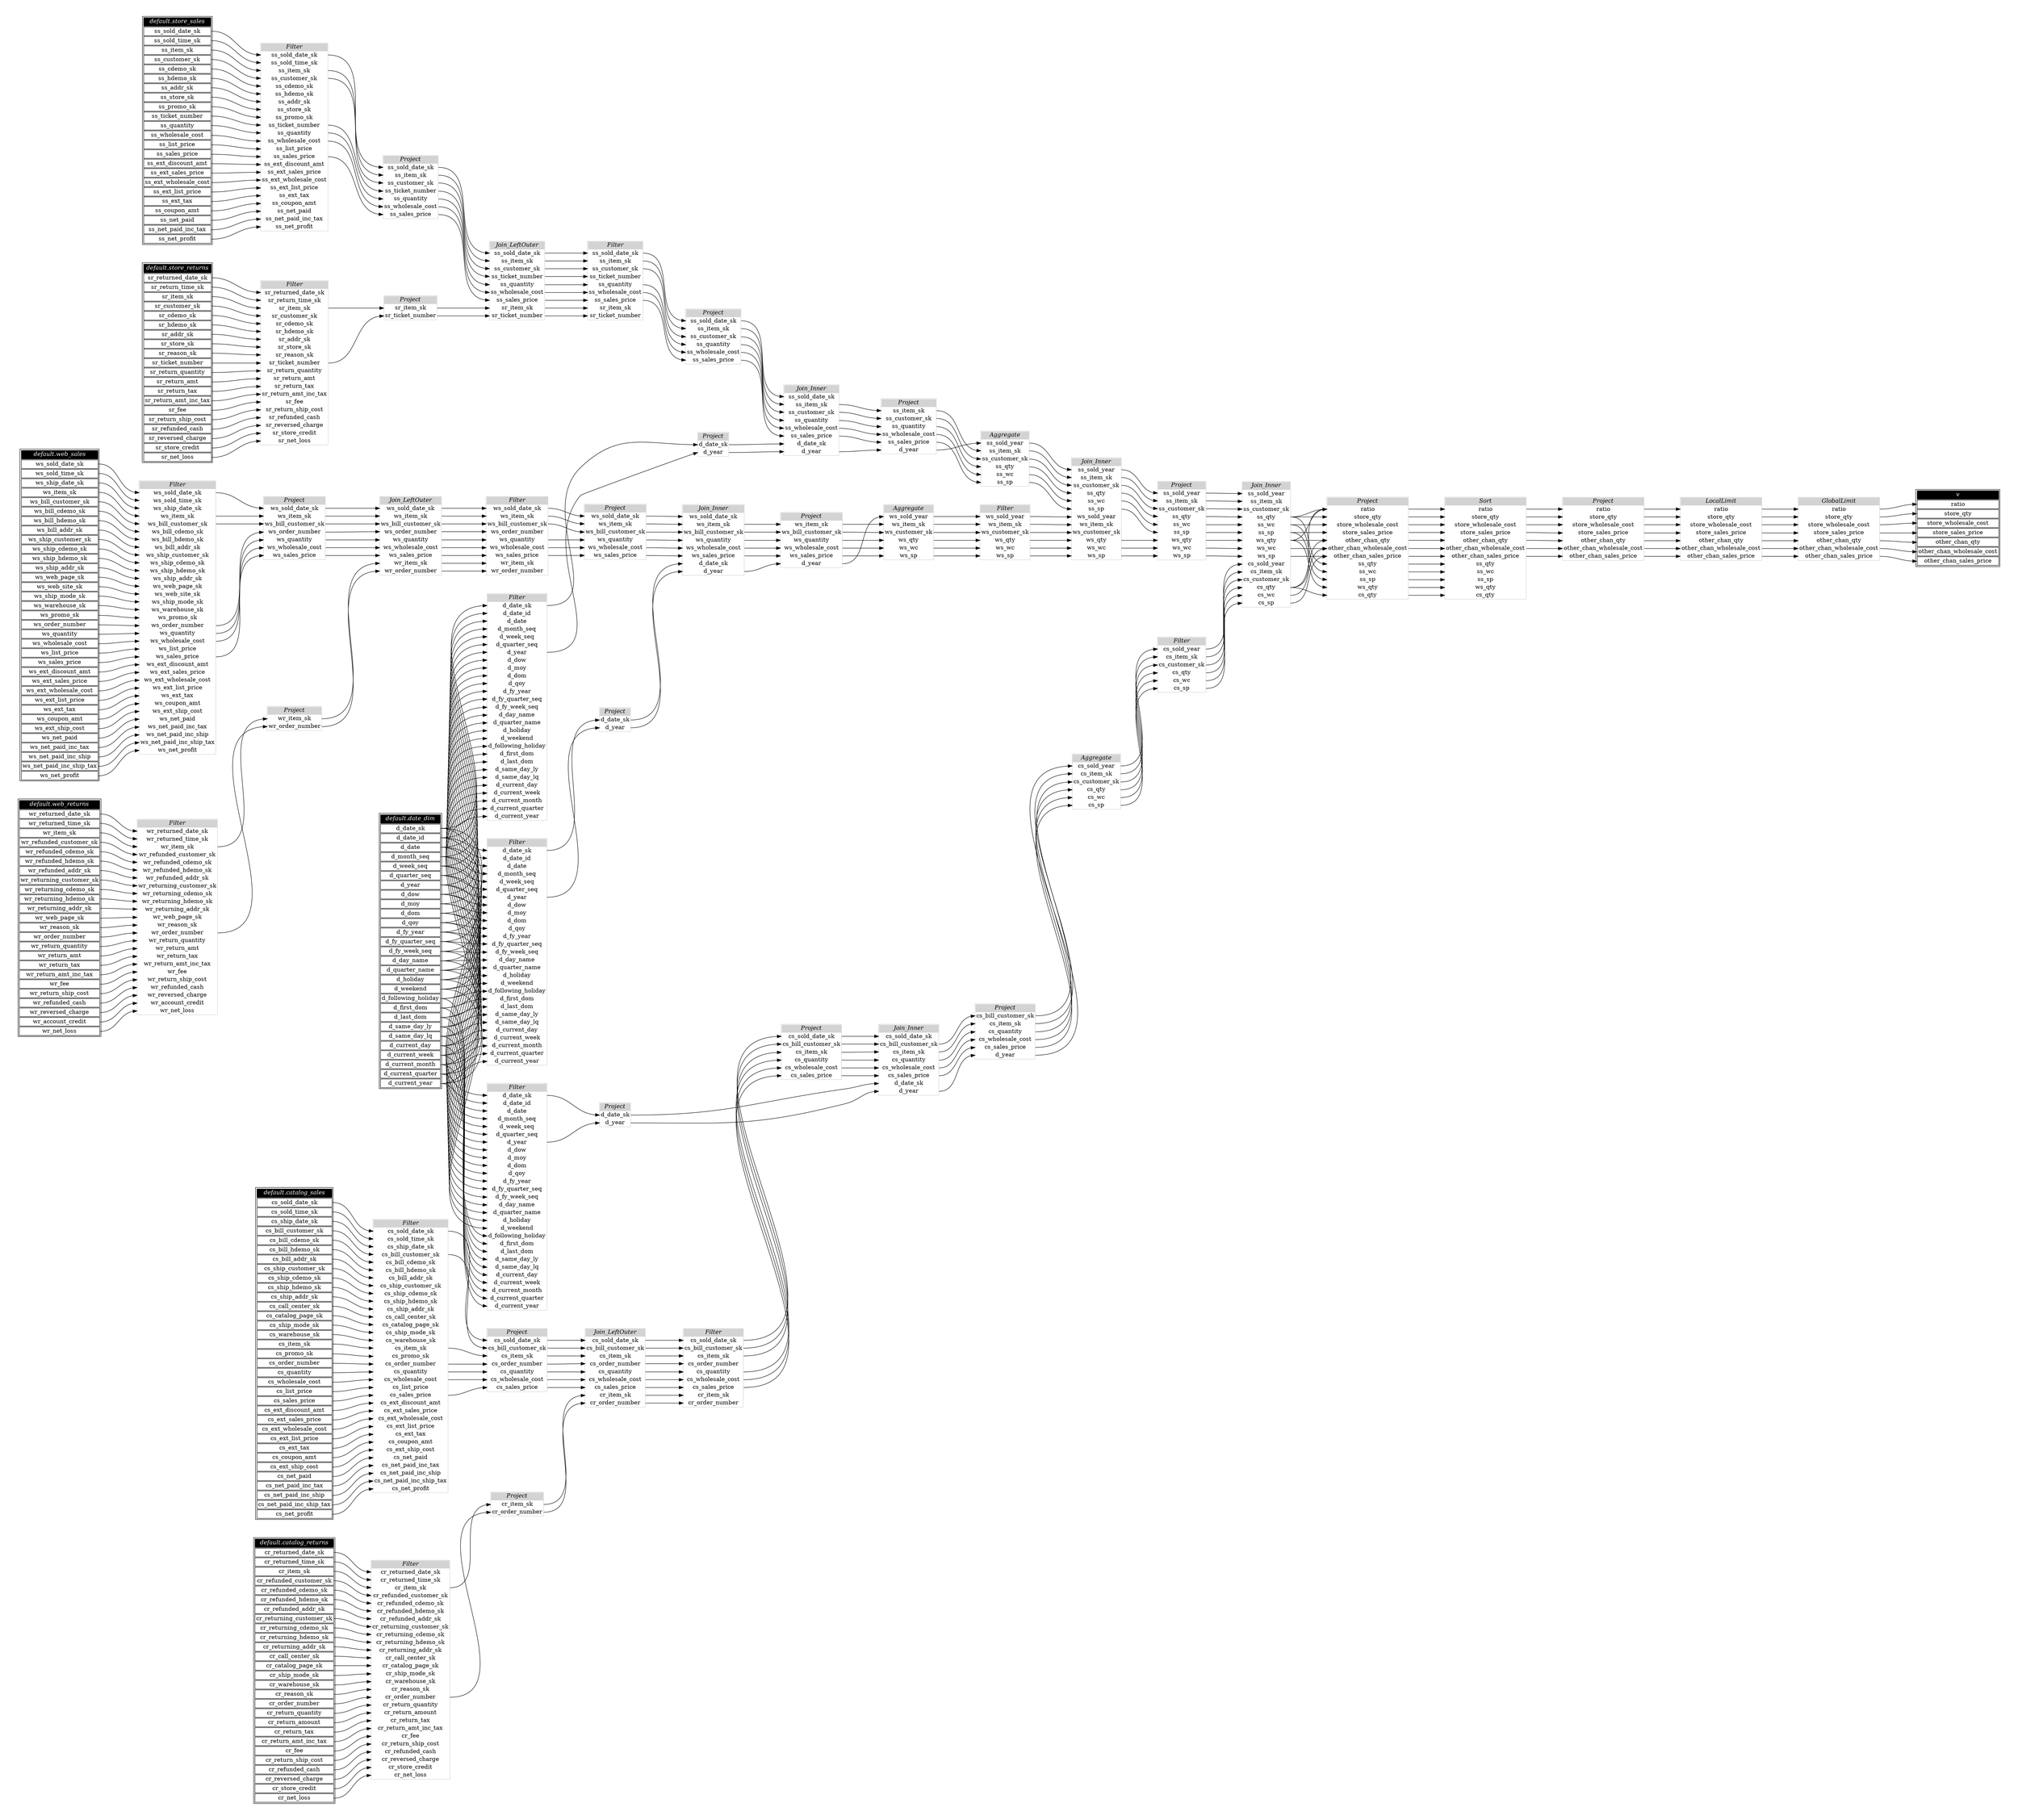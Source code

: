 // Automatically generated by TPCDSFlowTestSuite


digraph {
  graph [pad="0.5" nodesep="0.5" ranksep="1" fontname="Helvetica" rankdir=LR];
  node [shape=plaintext]

  
"Aggregate_5eb1508" [label=<
<table color="lightgray" border="1" cellborder="0" cellspacing="0">
  <tr><td bgcolor="lightgray" port="nodeName"><i>Aggregate</i></td></tr>
  <tr><td port="0">cs_sold_year</td></tr>
<tr><td port="1">cs_item_sk</td></tr>
<tr><td port="2">cs_customer_sk</td></tr>
<tr><td port="3">cs_qty</td></tr>
<tr><td port="4">cs_wc</td></tr>
<tr><td port="5">cs_sp</td></tr>
</table>>];
     

"Aggregate_89238e1" [label=<
<table color="lightgray" border="1" cellborder="0" cellspacing="0">
  <tr><td bgcolor="lightgray" port="nodeName"><i>Aggregate</i></td></tr>
  <tr><td port="0">ws_sold_year</td></tr>
<tr><td port="1">ws_item_sk</td></tr>
<tr><td port="2">ws_customer_sk</td></tr>
<tr><td port="3">ws_qty</td></tr>
<tr><td port="4">ws_wc</td></tr>
<tr><td port="5">ws_sp</td></tr>
</table>>];
     

"Aggregate_bdfe209" [label=<
<table color="lightgray" border="1" cellborder="0" cellspacing="0">
  <tr><td bgcolor="lightgray" port="nodeName"><i>Aggregate</i></td></tr>
  <tr><td port="0">ss_sold_year</td></tr>
<tr><td port="1">ss_item_sk</td></tr>
<tr><td port="2">ss_customer_sk</td></tr>
<tr><td port="3">ss_qty</td></tr>
<tr><td port="4">ss_wc</td></tr>
<tr><td port="5">ss_sp</td></tr>
</table>>];
     

"Filter_0970020" [label=<
<table color="lightgray" border="1" cellborder="0" cellspacing="0">
  <tr><td bgcolor="lightgray" port="nodeName"><i>Filter</i></td></tr>
  <tr><td port="0">cs_sold_year</td></tr>
<tr><td port="1">cs_item_sk</td></tr>
<tr><td port="2">cs_customer_sk</td></tr>
<tr><td port="3">cs_qty</td></tr>
<tr><td port="4">cs_wc</td></tr>
<tr><td port="5">cs_sp</td></tr>
</table>>];
     

"Filter_099ffd7" [label=<
<table color="lightgray" border="1" cellborder="0" cellspacing="0">
  <tr><td bgcolor="lightgray" port="nodeName"><i>Filter</i></td></tr>
  <tr><td port="0">ws_sold_year</td></tr>
<tr><td port="1">ws_item_sk</td></tr>
<tr><td port="2">ws_customer_sk</td></tr>
<tr><td port="3">ws_qty</td></tr>
<tr><td port="4">ws_wc</td></tr>
<tr><td port="5">ws_sp</td></tr>
</table>>];
     

"Filter_17306c8" [label=<
<table color="lightgray" border="1" cellborder="0" cellspacing="0">
  <tr><td bgcolor="lightgray" port="nodeName"><i>Filter</i></td></tr>
  <tr><td port="0">wr_returned_date_sk</td></tr>
<tr><td port="1">wr_returned_time_sk</td></tr>
<tr><td port="2">wr_item_sk</td></tr>
<tr><td port="3">wr_refunded_customer_sk</td></tr>
<tr><td port="4">wr_refunded_cdemo_sk</td></tr>
<tr><td port="5">wr_refunded_hdemo_sk</td></tr>
<tr><td port="6">wr_refunded_addr_sk</td></tr>
<tr><td port="7">wr_returning_customer_sk</td></tr>
<tr><td port="8">wr_returning_cdemo_sk</td></tr>
<tr><td port="9">wr_returning_hdemo_sk</td></tr>
<tr><td port="10">wr_returning_addr_sk</td></tr>
<tr><td port="11">wr_web_page_sk</td></tr>
<tr><td port="12">wr_reason_sk</td></tr>
<tr><td port="13">wr_order_number</td></tr>
<tr><td port="14">wr_return_quantity</td></tr>
<tr><td port="15">wr_return_amt</td></tr>
<tr><td port="16">wr_return_tax</td></tr>
<tr><td port="17">wr_return_amt_inc_tax</td></tr>
<tr><td port="18">wr_fee</td></tr>
<tr><td port="19">wr_return_ship_cost</td></tr>
<tr><td port="20">wr_refunded_cash</td></tr>
<tr><td port="21">wr_reversed_charge</td></tr>
<tr><td port="22">wr_account_credit</td></tr>
<tr><td port="23">wr_net_loss</td></tr>
</table>>];
     

"Filter_1aa99af" [label=<
<table color="lightgray" border="1" cellborder="0" cellspacing="0">
  <tr><td bgcolor="lightgray" port="nodeName"><i>Filter</i></td></tr>
  <tr><td port="0">ws_sold_date_sk</td></tr>
<tr><td port="1">ws_sold_time_sk</td></tr>
<tr><td port="2">ws_ship_date_sk</td></tr>
<tr><td port="3">ws_item_sk</td></tr>
<tr><td port="4">ws_bill_customer_sk</td></tr>
<tr><td port="5">ws_bill_cdemo_sk</td></tr>
<tr><td port="6">ws_bill_hdemo_sk</td></tr>
<tr><td port="7">ws_bill_addr_sk</td></tr>
<tr><td port="8">ws_ship_customer_sk</td></tr>
<tr><td port="9">ws_ship_cdemo_sk</td></tr>
<tr><td port="10">ws_ship_hdemo_sk</td></tr>
<tr><td port="11">ws_ship_addr_sk</td></tr>
<tr><td port="12">ws_web_page_sk</td></tr>
<tr><td port="13">ws_web_site_sk</td></tr>
<tr><td port="14">ws_ship_mode_sk</td></tr>
<tr><td port="15">ws_warehouse_sk</td></tr>
<tr><td port="16">ws_promo_sk</td></tr>
<tr><td port="17">ws_order_number</td></tr>
<tr><td port="18">ws_quantity</td></tr>
<tr><td port="19">ws_wholesale_cost</td></tr>
<tr><td port="20">ws_list_price</td></tr>
<tr><td port="21">ws_sales_price</td></tr>
<tr><td port="22">ws_ext_discount_amt</td></tr>
<tr><td port="23">ws_ext_sales_price</td></tr>
<tr><td port="24">ws_ext_wholesale_cost</td></tr>
<tr><td port="25">ws_ext_list_price</td></tr>
<tr><td port="26">ws_ext_tax</td></tr>
<tr><td port="27">ws_coupon_amt</td></tr>
<tr><td port="28">ws_ext_ship_cost</td></tr>
<tr><td port="29">ws_net_paid</td></tr>
<tr><td port="30">ws_net_paid_inc_tax</td></tr>
<tr><td port="31">ws_net_paid_inc_ship</td></tr>
<tr><td port="32">ws_net_paid_inc_ship_tax</td></tr>
<tr><td port="33">ws_net_profit</td></tr>
</table>>];
     

"Filter_327a186" [label=<
<table color="lightgray" border="1" cellborder="0" cellspacing="0">
  <tr><td bgcolor="lightgray" port="nodeName"><i>Filter</i></td></tr>
  <tr><td port="0">cs_sold_date_sk</td></tr>
<tr><td port="1">cs_sold_time_sk</td></tr>
<tr><td port="2">cs_ship_date_sk</td></tr>
<tr><td port="3">cs_bill_customer_sk</td></tr>
<tr><td port="4">cs_bill_cdemo_sk</td></tr>
<tr><td port="5">cs_bill_hdemo_sk</td></tr>
<tr><td port="6">cs_bill_addr_sk</td></tr>
<tr><td port="7">cs_ship_customer_sk</td></tr>
<tr><td port="8">cs_ship_cdemo_sk</td></tr>
<tr><td port="9">cs_ship_hdemo_sk</td></tr>
<tr><td port="10">cs_ship_addr_sk</td></tr>
<tr><td port="11">cs_call_center_sk</td></tr>
<tr><td port="12">cs_catalog_page_sk</td></tr>
<tr><td port="13">cs_ship_mode_sk</td></tr>
<tr><td port="14">cs_warehouse_sk</td></tr>
<tr><td port="15">cs_item_sk</td></tr>
<tr><td port="16">cs_promo_sk</td></tr>
<tr><td port="17">cs_order_number</td></tr>
<tr><td port="18">cs_quantity</td></tr>
<tr><td port="19">cs_wholesale_cost</td></tr>
<tr><td port="20">cs_list_price</td></tr>
<tr><td port="21">cs_sales_price</td></tr>
<tr><td port="22">cs_ext_discount_amt</td></tr>
<tr><td port="23">cs_ext_sales_price</td></tr>
<tr><td port="24">cs_ext_wholesale_cost</td></tr>
<tr><td port="25">cs_ext_list_price</td></tr>
<tr><td port="26">cs_ext_tax</td></tr>
<tr><td port="27">cs_coupon_amt</td></tr>
<tr><td port="28">cs_ext_ship_cost</td></tr>
<tr><td port="29">cs_net_paid</td></tr>
<tr><td port="30">cs_net_paid_inc_tax</td></tr>
<tr><td port="31">cs_net_paid_inc_ship</td></tr>
<tr><td port="32">cs_net_paid_inc_ship_tax</td></tr>
<tr><td port="33">cs_net_profit</td></tr>
</table>>];
     

"Filter_36479bb" [label=<
<table color="lightgray" border="1" cellborder="0" cellspacing="0">
  <tr><td bgcolor="lightgray" port="nodeName"><i>Filter</i></td></tr>
  <tr><td port="0">cs_sold_date_sk</td></tr>
<tr><td port="1">cs_bill_customer_sk</td></tr>
<tr><td port="2">cs_item_sk</td></tr>
<tr><td port="3">cs_order_number</td></tr>
<tr><td port="4">cs_quantity</td></tr>
<tr><td port="5">cs_wholesale_cost</td></tr>
<tr><td port="6">cs_sales_price</td></tr>
<tr><td port="7">cr_item_sk</td></tr>
<tr><td port="8">cr_order_number</td></tr>
</table>>];
     

"Filter_419a5c9" [label=<
<table color="lightgray" border="1" cellborder="0" cellspacing="0">
  <tr><td bgcolor="lightgray" port="nodeName"><i>Filter</i></td></tr>
  <tr><td port="0">cr_returned_date_sk</td></tr>
<tr><td port="1">cr_returned_time_sk</td></tr>
<tr><td port="2">cr_item_sk</td></tr>
<tr><td port="3">cr_refunded_customer_sk</td></tr>
<tr><td port="4">cr_refunded_cdemo_sk</td></tr>
<tr><td port="5">cr_refunded_hdemo_sk</td></tr>
<tr><td port="6">cr_refunded_addr_sk</td></tr>
<tr><td port="7">cr_returning_customer_sk</td></tr>
<tr><td port="8">cr_returning_cdemo_sk</td></tr>
<tr><td port="9">cr_returning_hdemo_sk</td></tr>
<tr><td port="10">cr_returning_addr_sk</td></tr>
<tr><td port="11">cr_call_center_sk</td></tr>
<tr><td port="12">cr_catalog_page_sk</td></tr>
<tr><td port="13">cr_ship_mode_sk</td></tr>
<tr><td port="14">cr_warehouse_sk</td></tr>
<tr><td port="15">cr_reason_sk</td></tr>
<tr><td port="16">cr_order_number</td></tr>
<tr><td port="17">cr_return_quantity</td></tr>
<tr><td port="18">cr_return_amount</td></tr>
<tr><td port="19">cr_return_tax</td></tr>
<tr><td port="20">cr_return_amt_inc_tax</td></tr>
<tr><td port="21">cr_fee</td></tr>
<tr><td port="22">cr_return_ship_cost</td></tr>
<tr><td port="23">cr_refunded_cash</td></tr>
<tr><td port="24">cr_reversed_charge</td></tr>
<tr><td port="25">cr_store_credit</td></tr>
<tr><td port="26">cr_net_loss</td></tr>
</table>>];
     

"Filter_64b7b75" [label=<
<table color="lightgray" border="1" cellborder="0" cellspacing="0">
  <tr><td bgcolor="lightgray" port="nodeName"><i>Filter</i></td></tr>
  <tr><td port="0">ws_sold_date_sk</td></tr>
<tr><td port="1">ws_item_sk</td></tr>
<tr><td port="2">ws_bill_customer_sk</td></tr>
<tr><td port="3">ws_order_number</td></tr>
<tr><td port="4">ws_quantity</td></tr>
<tr><td port="5">ws_wholesale_cost</td></tr>
<tr><td port="6">ws_sales_price</td></tr>
<tr><td port="7">wr_item_sk</td></tr>
<tr><td port="8">wr_order_number</td></tr>
</table>>];
     

"Filter_69c2b38" [label=<
<table color="lightgray" border="1" cellborder="0" cellspacing="0">
  <tr><td bgcolor="lightgray" port="nodeName"><i>Filter</i></td></tr>
  <tr><td port="0">sr_returned_date_sk</td></tr>
<tr><td port="1">sr_return_time_sk</td></tr>
<tr><td port="2">sr_item_sk</td></tr>
<tr><td port="3">sr_customer_sk</td></tr>
<tr><td port="4">sr_cdemo_sk</td></tr>
<tr><td port="5">sr_hdemo_sk</td></tr>
<tr><td port="6">sr_addr_sk</td></tr>
<tr><td port="7">sr_store_sk</td></tr>
<tr><td port="8">sr_reason_sk</td></tr>
<tr><td port="9">sr_ticket_number</td></tr>
<tr><td port="10">sr_return_quantity</td></tr>
<tr><td port="11">sr_return_amt</td></tr>
<tr><td port="12">sr_return_tax</td></tr>
<tr><td port="13">sr_return_amt_inc_tax</td></tr>
<tr><td port="14">sr_fee</td></tr>
<tr><td port="15">sr_return_ship_cost</td></tr>
<tr><td port="16">sr_refunded_cash</td></tr>
<tr><td port="17">sr_reversed_charge</td></tr>
<tr><td port="18">sr_store_credit</td></tr>
<tr><td port="19">sr_net_loss</td></tr>
</table>>];
     

"Filter_74af0dc" [label=<
<table color="lightgray" border="1" cellborder="0" cellspacing="0">
  <tr><td bgcolor="lightgray" port="nodeName"><i>Filter</i></td></tr>
  <tr><td port="0">d_date_sk</td></tr>
<tr><td port="1">d_date_id</td></tr>
<tr><td port="2">d_date</td></tr>
<tr><td port="3">d_month_seq</td></tr>
<tr><td port="4">d_week_seq</td></tr>
<tr><td port="5">d_quarter_seq</td></tr>
<tr><td port="6">d_year</td></tr>
<tr><td port="7">d_dow</td></tr>
<tr><td port="8">d_moy</td></tr>
<tr><td port="9">d_dom</td></tr>
<tr><td port="10">d_qoy</td></tr>
<tr><td port="11">d_fy_year</td></tr>
<tr><td port="12">d_fy_quarter_seq</td></tr>
<tr><td port="13">d_fy_week_seq</td></tr>
<tr><td port="14">d_day_name</td></tr>
<tr><td port="15">d_quarter_name</td></tr>
<tr><td port="16">d_holiday</td></tr>
<tr><td port="17">d_weekend</td></tr>
<tr><td port="18">d_following_holiday</td></tr>
<tr><td port="19">d_first_dom</td></tr>
<tr><td port="20">d_last_dom</td></tr>
<tr><td port="21">d_same_day_ly</td></tr>
<tr><td port="22">d_same_day_lq</td></tr>
<tr><td port="23">d_current_day</td></tr>
<tr><td port="24">d_current_week</td></tr>
<tr><td port="25">d_current_month</td></tr>
<tr><td port="26">d_current_quarter</td></tr>
<tr><td port="27">d_current_year</td></tr>
</table>>];
     

"Filter_8e5a413" [label=<
<table color="lightgray" border="1" cellborder="0" cellspacing="0">
  <tr><td bgcolor="lightgray" port="nodeName"><i>Filter</i></td></tr>
  <tr><td port="0">ss_sold_date_sk</td></tr>
<tr><td port="1">ss_sold_time_sk</td></tr>
<tr><td port="2">ss_item_sk</td></tr>
<tr><td port="3">ss_customer_sk</td></tr>
<tr><td port="4">ss_cdemo_sk</td></tr>
<tr><td port="5">ss_hdemo_sk</td></tr>
<tr><td port="6">ss_addr_sk</td></tr>
<tr><td port="7">ss_store_sk</td></tr>
<tr><td port="8">ss_promo_sk</td></tr>
<tr><td port="9">ss_ticket_number</td></tr>
<tr><td port="10">ss_quantity</td></tr>
<tr><td port="11">ss_wholesale_cost</td></tr>
<tr><td port="12">ss_list_price</td></tr>
<tr><td port="13">ss_sales_price</td></tr>
<tr><td port="14">ss_ext_discount_amt</td></tr>
<tr><td port="15">ss_ext_sales_price</td></tr>
<tr><td port="16">ss_ext_wholesale_cost</td></tr>
<tr><td port="17">ss_ext_list_price</td></tr>
<tr><td port="18">ss_ext_tax</td></tr>
<tr><td port="19">ss_coupon_amt</td></tr>
<tr><td port="20">ss_net_paid</td></tr>
<tr><td port="21">ss_net_paid_inc_tax</td></tr>
<tr><td port="22">ss_net_profit</td></tr>
</table>>];
     

"Filter_9fbf31d" [label=<
<table color="lightgray" border="1" cellborder="0" cellspacing="0">
  <tr><td bgcolor="lightgray" port="nodeName"><i>Filter</i></td></tr>
  <tr><td port="0">ss_sold_date_sk</td></tr>
<tr><td port="1">ss_item_sk</td></tr>
<tr><td port="2">ss_customer_sk</td></tr>
<tr><td port="3">ss_ticket_number</td></tr>
<tr><td port="4">ss_quantity</td></tr>
<tr><td port="5">ss_wholesale_cost</td></tr>
<tr><td port="6">ss_sales_price</td></tr>
<tr><td port="7">sr_item_sk</td></tr>
<tr><td port="8">sr_ticket_number</td></tr>
</table>>];
     

"Filter_c018a43" [label=<
<table color="lightgray" border="1" cellborder="0" cellspacing="0">
  <tr><td bgcolor="lightgray" port="nodeName"><i>Filter</i></td></tr>
  <tr><td port="0">d_date_sk</td></tr>
<tr><td port="1">d_date_id</td></tr>
<tr><td port="2">d_date</td></tr>
<tr><td port="3">d_month_seq</td></tr>
<tr><td port="4">d_week_seq</td></tr>
<tr><td port="5">d_quarter_seq</td></tr>
<tr><td port="6">d_year</td></tr>
<tr><td port="7">d_dow</td></tr>
<tr><td port="8">d_moy</td></tr>
<tr><td port="9">d_dom</td></tr>
<tr><td port="10">d_qoy</td></tr>
<tr><td port="11">d_fy_year</td></tr>
<tr><td port="12">d_fy_quarter_seq</td></tr>
<tr><td port="13">d_fy_week_seq</td></tr>
<tr><td port="14">d_day_name</td></tr>
<tr><td port="15">d_quarter_name</td></tr>
<tr><td port="16">d_holiday</td></tr>
<tr><td port="17">d_weekend</td></tr>
<tr><td port="18">d_following_holiday</td></tr>
<tr><td port="19">d_first_dom</td></tr>
<tr><td port="20">d_last_dom</td></tr>
<tr><td port="21">d_same_day_ly</td></tr>
<tr><td port="22">d_same_day_lq</td></tr>
<tr><td port="23">d_current_day</td></tr>
<tr><td port="24">d_current_week</td></tr>
<tr><td port="25">d_current_month</td></tr>
<tr><td port="26">d_current_quarter</td></tr>
<tr><td port="27">d_current_year</td></tr>
</table>>];
     

"Filter_f2156f4" [label=<
<table color="lightgray" border="1" cellborder="0" cellspacing="0">
  <tr><td bgcolor="lightgray" port="nodeName"><i>Filter</i></td></tr>
  <tr><td port="0">d_date_sk</td></tr>
<tr><td port="1">d_date_id</td></tr>
<tr><td port="2">d_date</td></tr>
<tr><td port="3">d_month_seq</td></tr>
<tr><td port="4">d_week_seq</td></tr>
<tr><td port="5">d_quarter_seq</td></tr>
<tr><td port="6">d_year</td></tr>
<tr><td port="7">d_dow</td></tr>
<tr><td port="8">d_moy</td></tr>
<tr><td port="9">d_dom</td></tr>
<tr><td port="10">d_qoy</td></tr>
<tr><td port="11">d_fy_year</td></tr>
<tr><td port="12">d_fy_quarter_seq</td></tr>
<tr><td port="13">d_fy_week_seq</td></tr>
<tr><td port="14">d_day_name</td></tr>
<tr><td port="15">d_quarter_name</td></tr>
<tr><td port="16">d_holiday</td></tr>
<tr><td port="17">d_weekend</td></tr>
<tr><td port="18">d_following_holiday</td></tr>
<tr><td port="19">d_first_dom</td></tr>
<tr><td port="20">d_last_dom</td></tr>
<tr><td port="21">d_same_day_ly</td></tr>
<tr><td port="22">d_same_day_lq</td></tr>
<tr><td port="23">d_current_day</td></tr>
<tr><td port="24">d_current_week</td></tr>
<tr><td port="25">d_current_month</td></tr>
<tr><td port="26">d_current_quarter</td></tr>
<tr><td port="27">d_current_year</td></tr>
</table>>];
     

"GlobalLimit_a77983e" [label=<
<table color="lightgray" border="1" cellborder="0" cellspacing="0">
  <tr><td bgcolor="lightgray" port="nodeName"><i>GlobalLimit</i></td></tr>
  <tr><td port="0">ratio</td></tr>
<tr><td port="1">store_qty</td></tr>
<tr><td port="2">store_wholesale_cost</td></tr>
<tr><td port="3">store_sales_price</td></tr>
<tr><td port="4">other_chan_qty</td></tr>
<tr><td port="5">other_chan_wholesale_cost</td></tr>
<tr><td port="6">other_chan_sales_price</td></tr>
</table>>];
     

"Join_Inner_015ef94" [label=<
<table color="lightgray" border="1" cellborder="0" cellspacing="0">
  <tr><td bgcolor="lightgray" port="nodeName"><i>Join_Inner</i></td></tr>
  <tr><td port="0">cs_sold_date_sk</td></tr>
<tr><td port="1">cs_bill_customer_sk</td></tr>
<tr><td port="2">cs_item_sk</td></tr>
<tr><td port="3">cs_quantity</td></tr>
<tr><td port="4">cs_wholesale_cost</td></tr>
<tr><td port="5">cs_sales_price</td></tr>
<tr><td port="6">d_date_sk</td></tr>
<tr><td port="7">d_year</td></tr>
</table>>];
     

"Join_Inner_2301087" [label=<
<table color="lightgray" border="1" cellborder="0" cellspacing="0">
  <tr><td bgcolor="lightgray" port="nodeName"><i>Join_Inner</i></td></tr>
  <tr><td port="0">ss_sold_year</td></tr>
<tr><td port="1">ss_item_sk</td></tr>
<tr><td port="2">ss_customer_sk</td></tr>
<tr><td port="3">ss_qty</td></tr>
<tr><td port="4">ss_wc</td></tr>
<tr><td port="5">ss_sp</td></tr>
<tr><td port="6">ws_sold_year</td></tr>
<tr><td port="7">ws_item_sk</td></tr>
<tr><td port="8">ws_customer_sk</td></tr>
<tr><td port="9">ws_qty</td></tr>
<tr><td port="10">ws_wc</td></tr>
<tr><td port="11">ws_sp</td></tr>
</table>>];
     

"Join_Inner_a0c068e" [label=<
<table color="lightgray" border="1" cellborder="0" cellspacing="0">
  <tr><td bgcolor="lightgray" port="nodeName"><i>Join_Inner</i></td></tr>
  <tr><td port="0">ws_sold_date_sk</td></tr>
<tr><td port="1">ws_item_sk</td></tr>
<tr><td port="2">ws_bill_customer_sk</td></tr>
<tr><td port="3">ws_quantity</td></tr>
<tr><td port="4">ws_wholesale_cost</td></tr>
<tr><td port="5">ws_sales_price</td></tr>
<tr><td port="6">d_date_sk</td></tr>
<tr><td port="7">d_year</td></tr>
</table>>];
     

"Join_Inner_b0e2806" [label=<
<table color="lightgray" border="1" cellborder="0" cellspacing="0">
  <tr><td bgcolor="lightgray" port="nodeName"><i>Join_Inner</i></td></tr>
  <tr><td port="0">ss_sold_year</td></tr>
<tr><td port="1">ss_item_sk</td></tr>
<tr><td port="2">ss_customer_sk</td></tr>
<tr><td port="3">ss_qty</td></tr>
<tr><td port="4">ss_wc</td></tr>
<tr><td port="5">ss_sp</td></tr>
<tr><td port="6">ws_qty</td></tr>
<tr><td port="7">ws_wc</td></tr>
<tr><td port="8">ws_sp</td></tr>
<tr><td port="9">cs_sold_year</td></tr>
<tr><td port="10">cs_item_sk</td></tr>
<tr><td port="11">cs_customer_sk</td></tr>
<tr><td port="12">cs_qty</td></tr>
<tr><td port="13">cs_wc</td></tr>
<tr><td port="14">cs_sp</td></tr>
</table>>];
     

"Join_Inner_c5b75e8" [label=<
<table color="lightgray" border="1" cellborder="0" cellspacing="0">
  <tr><td bgcolor="lightgray" port="nodeName"><i>Join_Inner</i></td></tr>
  <tr><td port="0">ss_sold_date_sk</td></tr>
<tr><td port="1">ss_item_sk</td></tr>
<tr><td port="2">ss_customer_sk</td></tr>
<tr><td port="3">ss_quantity</td></tr>
<tr><td port="4">ss_wholesale_cost</td></tr>
<tr><td port="5">ss_sales_price</td></tr>
<tr><td port="6">d_date_sk</td></tr>
<tr><td port="7">d_year</td></tr>
</table>>];
     

"Join_LeftOuter_1ec8586" [label=<
<table color="lightgray" border="1" cellborder="0" cellspacing="0">
  <tr><td bgcolor="lightgray" port="nodeName"><i>Join_LeftOuter</i></td></tr>
  <tr><td port="0">ws_sold_date_sk</td></tr>
<tr><td port="1">ws_item_sk</td></tr>
<tr><td port="2">ws_bill_customer_sk</td></tr>
<tr><td port="3">ws_order_number</td></tr>
<tr><td port="4">ws_quantity</td></tr>
<tr><td port="5">ws_wholesale_cost</td></tr>
<tr><td port="6">ws_sales_price</td></tr>
<tr><td port="7">wr_item_sk</td></tr>
<tr><td port="8">wr_order_number</td></tr>
</table>>];
     

"Join_LeftOuter_23d2fdf" [label=<
<table color="lightgray" border="1" cellborder="0" cellspacing="0">
  <tr><td bgcolor="lightgray" port="nodeName"><i>Join_LeftOuter</i></td></tr>
  <tr><td port="0">cs_sold_date_sk</td></tr>
<tr><td port="1">cs_bill_customer_sk</td></tr>
<tr><td port="2">cs_item_sk</td></tr>
<tr><td port="3">cs_order_number</td></tr>
<tr><td port="4">cs_quantity</td></tr>
<tr><td port="5">cs_wholesale_cost</td></tr>
<tr><td port="6">cs_sales_price</td></tr>
<tr><td port="7">cr_item_sk</td></tr>
<tr><td port="8">cr_order_number</td></tr>
</table>>];
     

"Join_LeftOuter_e5cb193" [label=<
<table color="lightgray" border="1" cellborder="0" cellspacing="0">
  <tr><td bgcolor="lightgray" port="nodeName"><i>Join_LeftOuter</i></td></tr>
  <tr><td port="0">ss_sold_date_sk</td></tr>
<tr><td port="1">ss_item_sk</td></tr>
<tr><td port="2">ss_customer_sk</td></tr>
<tr><td port="3">ss_ticket_number</td></tr>
<tr><td port="4">ss_quantity</td></tr>
<tr><td port="5">ss_wholesale_cost</td></tr>
<tr><td port="6">ss_sales_price</td></tr>
<tr><td port="7">sr_item_sk</td></tr>
<tr><td port="8">sr_ticket_number</td></tr>
</table>>];
     

"LocalLimit_6fb18ee" [label=<
<table color="lightgray" border="1" cellborder="0" cellspacing="0">
  <tr><td bgcolor="lightgray" port="nodeName"><i>LocalLimit</i></td></tr>
  <tr><td port="0">ratio</td></tr>
<tr><td port="1">store_qty</td></tr>
<tr><td port="2">store_wholesale_cost</td></tr>
<tr><td port="3">store_sales_price</td></tr>
<tr><td port="4">other_chan_qty</td></tr>
<tr><td port="5">other_chan_wholesale_cost</td></tr>
<tr><td port="6">other_chan_sales_price</td></tr>
</table>>];
     

"Project_0045aeb" [label=<
<table color="lightgray" border="1" cellborder="0" cellspacing="0">
  <tr><td bgcolor="lightgray" port="nodeName"><i>Project</i></td></tr>
  <tr><td port="0">cs_bill_customer_sk</td></tr>
<tr><td port="1">cs_item_sk</td></tr>
<tr><td port="2">cs_quantity</td></tr>
<tr><td port="3">cs_wholesale_cost</td></tr>
<tr><td port="4">cs_sales_price</td></tr>
<tr><td port="5">d_year</td></tr>
</table>>];
     

"Project_027746d" [label=<
<table color="lightgray" border="1" cellborder="0" cellspacing="0">
  <tr><td bgcolor="lightgray" port="nodeName"><i>Project</i></td></tr>
  <tr><td port="0">ss_sold_year</td></tr>
<tr><td port="1">ss_item_sk</td></tr>
<tr><td port="2">ss_customer_sk</td></tr>
<tr><td port="3">ss_qty</td></tr>
<tr><td port="4">ss_wc</td></tr>
<tr><td port="5">ss_sp</td></tr>
<tr><td port="6">ws_qty</td></tr>
<tr><td port="7">ws_wc</td></tr>
<tr><td port="8">ws_sp</td></tr>
</table>>];
     

"Project_282e596" [label=<
<table color="lightgray" border="1" cellborder="0" cellspacing="0">
  <tr><td bgcolor="lightgray" port="nodeName"><i>Project</i></td></tr>
  <tr><td port="0">sr_item_sk</td></tr>
<tr><td port="1">sr_ticket_number</td></tr>
</table>>];
     

"Project_37b15e5" [label=<
<table color="lightgray" border="1" cellborder="0" cellspacing="0">
  <tr><td bgcolor="lightgray" port="nodeName"><i>Project</i></td></tr>
  <tr><td port="0">wr_item_sk</td></tr>
<tr><td port="1">wr_order_number</td></tr>
</table>>];
     

"Project_4077cc6" [label=<
<table color="lightgray" border="1" cellborder="0" cellspacing="0">
  <tr><td bgcolor="lightgray" port="nodeName"><i>Project</i></td></tr>
  <tr><td port="0">ratio</td></tr>
<tr><td port="1">store_qty</td></tr>
<tr><td port="2">store_wholesale_cost</td></tr>
<tr><td port="3">store_sales_price</td></tr>
<tr><td port="4">other_chan_qty</td></tr>
<tr><td port="5">other_chan_wholesale_cost</td></tr>
<tr><td port="6">other_chan_sales_price</td></tr>
</table>>];
     

"Project_450b0f9" [label=<
<table color="lightgray" border="1" cellborder="0" cellspacing="0">
  <tr><td bgcolor="lightgray" port="nodeName"><i>Project</i></td></tr>
  <tr><td port="0">ratio</td></tr>
<tr><td port="1">store_qty</td></tr>
<tr><td port="2">store_wholesale_cost</td></tr>
<tr><td port="3">store_sales_price</td></tr>
<tr><td port="4">other_chan_qty</td></tr>
<tr><td port="5">other_chan_wholesale_cost</td></tr>
<tr><td port="6">other_chan_sales_price</td></tr>
<tr><td port="7">ss_qty</td></tr>
<tr><td port="8">ss_wc</td></tr>
<tr><td port="9">ss_sp</td></tr>
<tr><td port="10">ws_qty</td></tr>
<tr><td port="11">cs_qty</td></tr>
</table>>];
     

"Project_6ffc0ff" [label=<
<table color="lightgray" border="1" cellborder="0" cellspacing="0">
  <tr><td bgcolor="lightgray" port="nodeName"><i>Project</i></td></tr>
  <tr><td port="0">ws_sold_date_sk</td></tr>
<tr><td port="1">ws_item_sk</td></tr>
<tr><td port="2">ws_bill_customer_sk</td></tr>
<tr><td port="3">ws_quantity</td></tr>
<tr><td port="4">ws_wholesale_cost</td></tr>
<tr><td port="5">ws_sales_price</td></tr>
</table>>];
     

"Project_7bd38b9" [label=<
<table color="lightgray" border="1" cellborder="0" cellspacing="0">
  <tr><td bgcolor="lightgray" port="nodeName"><i>Project</i></td></tr>
  <tr><td port="0">ws_sold_date_sk</td></tr>
<tr><td port="1">ws_item_sk</td></tr>
<tr><td port="2">ws_bill_customer_sk</td></tr>
<tr><td port="3">ws_order_number</td></tr>
<tr><td port="4">ws_quantity</td></tr>
<tr><td port="5">ws_wholesale_cost</td></tr>
<tr><td port="6">ws_sales_price</td></tr>
</table>>];
     

"Project_84dac4a" [label=<
<table color="lightgray" border="1" cellborder="0" cellspacing="0">
  <tr><td bgcolor="lightgray" port="nodeName"><i>Project</i></td></tr>
  <tr><td port="0">d_date_sk</td></tr>
<tr><td port="1">d_year</td></tr>
</table>>];
     

"Project_86df17b" [label=<
<table color="lightgray" border="1" cellborder="0" cellspacing="0">
  <tr><td bgcolor="lightgray" port="nodeName"><i>Project</i></td></tr>
  <tr><td port="0">ss_item_sk</td></tr>
<tr><td port="1">ss_customer_sk</td></tr>
<tr><td port="2">ss_quantity</td></tr>
<tr><td port="3">ss_wholesale_cost</td></tr>
<tr><td port="4">ss_sales_price</td></tr>
<tr><td port="5">d_year</td></tr>
</table>>];
     

"Project_90a6bca" [label=<
<table color="lightgray" border="1" cellborder="0" cellspacing="0">
  <tr><td bgcolor="lightgray" port="nodeName"><i>Project</i></td></tr>
  <tr><td port="0">ss_sold_date_sk</td></tr>
<tr><td port="1">ss_item_sk</td></tr>
<tr><td port="2">ss_customer_sk</td></tr>
<tr><td port="3">ss_ticket_number</td></tr>
<tr><td port="4">ss_quantity</td></tr>
<tr><td port="5">ss_wholesale_cost</td></tr>
<tr><td port="6">ss_sales_price</td></tr>
</table>>];
     

"Project_9d6891d" [label=<
<table color="lightgray" border="1" cellborder="0" cellspacing="0">
  <tr><td bgcolor="lightgray" port="nodeName"><i>Project</i></td></tr>
  <tr><td port="0">ws_item_sk</td></tr>
<tr><td port="1">ws_bill_customer_sk</td></tr>
<tr><td port="2">ws_quantity</td></tr>
<tr><td port="3">ws_wholesale_cost</td></tr>
<tr><td port="4">ws_sales_price</td></tr>
<tr><td port="5">d_year</td></tr>
</table>>];
     

"Project_a288157" [label=<
<table color="lightgray" border="1" cellborder="0" cellspacing="0">
  <tr><td bgcolor="lightgray" port="nodeName"><i>Project</i></td></tr>
  <tr><td port="0">cs_sold_date_sk</td></tr>
<tr><td port="1">cs_bill_customer_sk</td></tr>
<tr><td port="2">cs_item_sk</td></tr>
<tr><td port="3">cs_order_number</td></tr>
<tr><td port="4">cs_quantity</td></tr>
<tr><td port="5">cs_wholesale_cost</td></tr>
<tr><td port="6">cs_sales_price</td></tr>
</table>>];
     

"Project_b0452a7" [label=<
<table color="lightgray" border="1" cellborder="0" cellspacing="0">
  <tr><td bgcolor="lightgray" port="nodeName"><i>Project</i></td></tr>
  <tr><td port="0">cr_item_sk</td></tr>
<tr><td port="1">cr_order_number</td></tr>
</table>>];
     

"Project_b855152" [label=<
<table color="lightgray" border="1" cellborder="0" cellspacing="0">
  <tr><td bgcolor="lightgray" port="nodeName"><i>Project</i></td></tr>
  <tr><td port="0">d_date_sk</td></tr>
<tr><td port="1">d_year</td></tr>
</table>>];
     

"Project_df9c993" [label=<
<table color="lightgray" border="1" cellborder="0" cellspacing="0">
  <tr><td bgcolor="lightgray" port="nodeName"><i>Project</i></td></tr>
  <tr><td port="0">ss_sold_date_sk</td></tr>
<tr><td port="1">ss_item_sk</td></tr>
<tr><td port="2">ss_customer_sk</td></tr>
<tr><td port="3">ss_quantity</td></tr>
<tr><td port="4">ss_wholesale_cost</td></tr>
<tr><td port="5">ss_sales_price</td></tr>
</table>>];
     

"Project_e783bb1" [label=<
<table color="lightgray" border="1" cellborder="0" cellspacing="0">
  <tr><td bgcolor="lightgray" port="nodeName"><i>Project</i></td></tr>
  <tr><td port="0">d_date_sk</td></tr>
<tr><td port="1">d_year</td></tr>
</table>>];
     

"Project_f1b0244" [label=<
<table color="lightgray" border="1" cellborder="0" cellspacing="0">
  <tr><td bgcolor="lightgray" port="nodeName"><i>Project</i></td></tr>
  <tr><td port="0">cs_sold_date_sk</td></tr>
<tr><td port="1">cs_bill_customer_sk</td></tr>
<tr><td port="2">cs_item_sk</td></tr>
<tr><td port="3">cs_quantity</td></tr>
<tr><td port="4">cs_wholesale_cost</td></tr>
<tr><td port="5">cs_sales_price</td></tr>
</table>>];
     

"Sort_0c83a0d" [label=<
<table color="lightgray" border="1" cellborder="0" cellspacing="0">
  <tr><td bgcolor="lightgray" port="nodeName"><i>Sort</i></td></tr>
  <tr><td port="0">ratio</td></tr>
<tr><td port="1">store_qty</td></tr>
<tr><td port="2">store_wholesale_cost</td></tr>
<tr><td port="3">store_sales_price</td></tr>
<tr><td port="4">other_chan_qty</td></tr>
<tr><td port="5">other_chan_wholesale_cost</td></tr>
<tr><td port="6">other_chan_sales_price</td></tr>
<tr><td port="7">ss_qty</td></tr>
<tr><td port="8">ss_wc</td></tr>
<tr><td port="9">ss_sp</td></tr>
<tr><td port="10">ws_qty</td></tr>
<tr><td port="11">cs_qty</td></tr>
</table>>];
     

"default.catalog_returns" [color="black" label=<
<table>
  <tr><td bgcolor="black" port="nodeName"><i><font color="white">default.catalog_returns</font></i></td></tr>
  <tr><td port="0">cr_returned_date_sk</td></tr>
<tr><td port="1">cr_returned_time_sk</td></tr>
<tr><td port="2">cr_item_sk</td></tr>
<tr><td port="3">cr_refunded_customer_sk</td></tr>
<tr><td port="4">cr_refunded_cdemo_sk</td></tr>
<tr><td port="5">cr_refunded_hdemo_sk</td></tr>
<tr><td port="6">cr_refunded_addr_sk</td></tr>
<tr><td port="7">cr_returning_customer_sk</td></tr>
<tr><td port="8">cr_returning_cdemo_sk</td></tr>
<tr><td port="9">cr_returning_hdemo_sk</td></tr>
<tr><td port="10">cr_returning_addr_sk</td></tr>
<tr><td port="11">cr_call_center_sk</td></tr>
<tr><td port="12">cr_catalog_page_sk</td></tr>
<tr><td port="13">cr_ship_mode_sk</td></tr>
<tr><td port="14">cr_warehouse_sk</td></tr>
<tr><td port="15">cr_reason_sk</td></tr>
<tr><td port="16">cr_order_number</td></tr>
<tr><td port="17">cr_return_quantity</td></tr>
<tr><td port="18">cr_return_amount</td></tr>
<tr><td port="19">cr_return_tax</td></tr>
<tr><td port="20">cr_return_amt_inc_tax</td></tr>
<tr><td port="21">cr_fee</td></tr>
<tr><td port="22">cr_return_ship_cost</td></tr>
<tr><td port="23">cr_refunded_cash</td></tr>
<tr><td port="24">cr_reversed_charge</td></tr>
<tr><td port="25">cr_store_credit</td></tr>
<tr><td port="26">cr_net_loss</td></tr>
</table>>];
     

"default.catalog_sales" [color="black" label=<
<table>
  <tr><td bgcolor="black" port="nodeName"><i><font color="white">default.catalog_sales</font></i></td></tr>
  <tr><td port="0">cs_sold_date_sk</td></tr>
<tr><td port="1">cs_sold_time_sk</td></tr>
<tr><td port="2">cs_ship_date_sk</td></tr>
<tr><td port="3">cs_bill_customer_sk</td></tr>
<tr><td port="4">cs_bill_cdemo_sk</td></tr>
<tr><td port="5">cs_bill_hdemo_sk</td></tr>
<tr><td port="6">cs_bill_addr_sk</td></tr>
<tr><td port="7">cs_ship_customer_sk</td></tr>
<tr><td port="8">cs_ship_cdemo_sk</td></tr>
<tr><td port="9">cs_ship_hdemo_sk</td></tr>
<tr><td port="10">cs_ship_addr_sk</td></tr>
<tr><td port="11">cs_call_center_sk</td></tr>
<tr><td port="12">cs_catalog_page_sk</td></tr>
<tr><td port="13">cs_ship_mode_sk</td></tr>
<tr><td port="14">cs_warehouse_sk</td></tr>
<tr><td port="15">cs_item_sk</td></tr>
<tr><td port="16">cs_promo_sk</td></tr>
<tr><td port="17">cs_order_number</td></tr>
<tr><td port="18">cs_quantity</td></tr>
<tr><td port="19">cs_wholesale_cost</td></tr>
<tr><td port="20">cs_list_price</td></tr>
<tr><td port="21">cs_sales_price</td></tr>
<tr><td port="22">cs_ext_discount_amt</td></tr>
<tr><td port="23">cs_ext_sales_price</td></tr>
<tr><td port="24">cs_ext_wholesale_cost</td></tr>
<tr><td port="25">cs_ext_list_price</td></tr>
<tr><td port="26">cs_ext_tax</td></tr>
<tr><td port="27">cs_coupon_amt</td></tr>
<tr><td port="28">cs_ext_ship_cost</td></tr>
<tr><td port="29">cs_net_paid</td></tr>
<tr><td port="30">cs_net_paid_inc_tax</td></tr>
<tr><td port="31">cs_net_paid_inc_ship</td></tr>
<tr><td port="32">cs_net_paid_inc_ship_tax</td></tr>
<tr><td port="33">cs_net_profit</td></tr>
</table>>];
     

"default.date_dim" [color="black" label=<
<table>
  <tr><td bgcolor="black" port="nodeName"><i><font color="white">default.date_dim</font></i></td></tr>
  <tr><td port="0">d_date_sk</td></tr>
<tr><td port="1">d_date_id</td></tr>
<tr><td port="2">d_date</td></tr>
<tr><td port="3">d_month_seq</td></tr>
<tr><td port="4">d_week_seq</td></tr>
<tr><td port="5">d_quarter_seq</td></tr>
<tr><td port="6">d_year</td></tr>
<tr><td port="7">d_dow</td></tr>
<tr><td port="8">d_moy</td></tr>
<tr><td port="9">d_dom</td></tr>
<tr><td port="10">d_qoy</td></tr>
<tr><td port="11">d_fy_year</td></tr>
<tr><td port="12">d_fy_quarter_seq</td></tr>
<tr><td port="13">d_fy_week_seq</td></tr>
<tr><td port="14">d_day_name</td></tr>
<tr><td port="15">d_quarter_name</td></tr>
<tr><td port="16">d_holiday</td></tr>
<tr><td port="17">d_weekend</td></tr>
<tr><td port="18">d_following_holiday</td></tr>
<tr><td port="19">d_first_dom</td></tr>
<tr><td port="20">d_last_dom</td></tr>
<tr><td port="21">d_same_day_ly</td></tr>
<tr><td port="22">d_same_day_lq</td></tr>
<tr><td port="23">d_current_day</td></tr>
<tr><td port="24">d_current_week</td></tr>
<tr><td port="25">d_current_month</td></tr>
<tr><td port="26">d_current_quarter</td></tr>
<tr><td port="27">d_current_year</td></tr>
</table>>];
     

"default.store_returns" [color="black" label=<
<table>
  <tr><td bgcolor="black" port="nodeName"><i><font color="white">default.store_returns</font></i></td></tr>
  <tr><td port="0">sr_returned_date_sk</td></tr>
<tr><td port="1">sr_return_time_sk</td></tr>
<tr><td port="2">sr_item_sk</td></tr>
<tr><td port="3">sr_customer_sk</td></tr>
<tr><td port="4">sr_cdemo_sk</td></tr>
<tr><td port="5">sr_hdemo_sk</td></tr>
<tr><td port="6">sr_addr_sk</td></tr>
<tr><td port="7">sr_store_sk</td></tr>
<tr><td port="8">sr_reason_sk</td></tr>
<tr><td port="9">sr_ticket_number</td></tr>
<tr><td port="10">sr_return_quantity</td></tr>
<tr><td port="11">sr_return_amt</td></tr>
<tr><td port="12">sr_return_tax</td></tr>
<tr><td port="13">sr_return_amt_inc_tax</td></tr>
<tr><td port="14">sr_fee</td></tr>
<tr><td port="15">sr_return_ship_cost</td></tr>
<tr><td port="16">sr_refunded_cash</td></tr>
<tr><td port="17">sr_reversed_charge</td></tr>
<tr><td port="18">sr_store_credit</td></tr>
<tr><td port="19">sr_net_loss</td></tr>
</table>>];
     

"default.store_sales" [color="black" label=<
<table>
  <tr><td bgcolor="black" port="nodeName"><i><font color="white">default.store_sales</font></i></td></tr>
  <tr><td port="0">ss_sold_date_sk</td></tr>
<tr><td port="1">ss_sold_time_sk</td></tr>
<tr><td port="2">ss_item_sk</td></tr>
<tr><td port="3">ss_customer_sk</td></tr>
<tr><td port="4">ss_cdemo_sk</td></tr>
<tr><td port="5">ss_hdemo_sk</td></tr>
<tr><td port="6">ss_addr_sk</td></tr>
<tr><td port="7">ss_store_sk</td></tr>
<tr><td port="8">ss_promo_sk</td></tr>
<tr><td port="9">ss_ticket_number</td></tr>
<tr><td port="10">ss_quantity</td></tr>
<tr><td port="11">ss_wholesale_cost</td></tr>
<tr><td port="12">ss_list_price</td></tr>
<tr><td port="13">ss_sales_price</td></tr>
<tr><td port="14">ss_ext_discount_amt</td></tr>
<tr><td port="15">ss_ext_sales_price</td></tr>
<tr><td port="16">ss_ext_wholesale_cost</td></tr>
<tr><td port="17">ss_ext_list_price</td></tr>
<tr><td port="18">ss_ext_tax</td></tr>
<tr><td port="19">ss_coupon_amt</td></tr>
<tr><td port="20">ss_net_paid</td></tr>
<tr><td port="21">ss_net_paid_inc_tax</td></tr>
<tr><td port="22">ss_net_profit</td></tr>
</table>>];
     

"default.web_returns" [color="black" label=<
<table>
  <tr><td bgcolor="black" port="nodeName"><i><font color="white">default.web_returns</font></i></td></tr>
  <tr><td port="0">wr_returned_date_sk</td></tr>
<tr><td port="1">wr_returned_time_sk</td></tr>
<tr><td port="2">wr_item_sk</td></tr>
<tr><td port="3">wr_refunded_customer_sk</td></tr>
<tr><td port="4">wr_refunded_cdemo_sk</td></tr>
<tr><td port="5">wr_refunded_hdemo_sk</td></tr>
<tr><td port="6">wr_refunded_addr_sk</td></tr>
<tr><td port="7">wr_returning_customer_sk</td></tr>
<tr><td port="8">wr_returning_cdemo_sk</td></tr>
<tr><td port="9">wr_returning_hdemo_sk</td></tr>
<tr><td port="10">wr_returning_addr_sk</td></tr>
<tr><td port="11">wr_web_page_sk</td></tr>
<tr><td port="12">wr_reason_sk</td></tr>
<tr><td port="13">wr_order_number</td></tr>
<tr><td port="14">wr_return_quantity</td></tr>
<tr><td port="15">wr_return_amt</td></tr>
<tr><td port="16">wr_return_tax</td></tr>
<tr><td port="17">wr_return_amt_inc_tax</td></tr>
<tr><td port="18">wr_fee</td></tr>
<tr><td port="19">wr_return_ship_cost</td></tr>
<tr><td port="20">wr_refunded_cash</td></tr>
<tr><td port="21">wr_reversed_charge</td></tr>
<tr><td port="22">wr_account_credit</td></tr>
<tr><td port="23">wr_net_loss</td></tr>
</table>>];
     

"default.web_sales" [color="black" label=<
<table>
  <tr><td bgcolor="black" port="nodeName"><i><font color="white">default.web_sales</font></i></td></tr>
  <tr><td port="0">ws_sold_date_sk</td></tr>
<tr><td port="1">ws_sold_time_sk</td></tr>
<tr><td port="2">ws_ship_date_sk</td></tr>
<tr><td port="3">ws_item_sk</td></tr>
<tr><td port="4">ws_bill_customer_sk</td></tr>
<tr><td port="5">ws_bill_cdemo_sk</td></tr>
<tr><td port="6">ws_bill_hdemo_sk</td></tr>
<tr><td port="7">ws_bill_addr_sk</td></tr>
<tr><td port="8">ws_ship_customer_sk</td></tr>
<tr><td port="9">ws_ship_cdemo_sk</td></tr>
<tr><td port="10">ws_ship_hdemo_sk</td></tr>
<tr><td port="11">ws_ship_addr_sk</td></tr>
<tr><td port="12">ws_web_page_sk</td></tr>
<tr><td port="13">ws_web_site_sk</td></tr>
<tr><td port="14">ws_ship_mode_sk</td></tr>
<tr><td port="15">ws_warehouse_sk</td></tr>
<tr><td port="16">ws_promo_sk</td></tr>
<tr><td port="17">ws_order_number</td></tr>
<tr><td port="18">ws_quantity</td></tr>
<tr><td port="19">ws_wholesale_cost</td></tr>
<tr><td port="20">ws_list_price</td></tr>
<tr><td port="21">ws_sales_price</td></tr>
<tr><td port="22">ws_ext_discount_amt</td></tr>
<tr><td port="23">ws_ext_sales_price</td></tr>
<tr><td port="24">ws_ext_wholesale_cost</td></tr>
<tr><td port="25">ws_ext_list_price</td></tr>
<tr><td port="26">ws_ext_tax</td></tr>
<tr><td port="27">ws_coupon_amt</td></tr>
<tr><td port="28">ws_ext_ship_cost</td></tr>
<tr><td port="29">ws_net_paid</td></tr>
<tr><td port="30">ws_net_paid_inc_tax</td></tr>
<tr><td port="31">ws_net_paid_inc_ship</td></tr>
<tr><td port="32">ws_net_paid_inc_ship_tax</td></tr>
<tr><td port="33">ws_net_profit</td></tr>
</table>>];
     

"v" [color="black" label=<
<table>
  <tr><td bgcolor="black" port="nodeName"><i><font color="white">v</font></i></td></tr>
  <tr><td port="0">ratio</td></tr>
<tr><td port="1">store_qty</td></tr>
<tr><td port="2">store_wholesale_cost</td></tr>
<tr><td port="3">store_sales_price</td></tr>
<tr><td port="4">other_chan_qty</td></tr>
<tr><td port="5">other_chan_wholesale_cost</td></tr>
<tr><td port="6">other_chan_sales_price</td></tr>
</table>>];
     
  "Aggregate_5eb1508":0 -> "Filter_0970020":0;
"Aggregate_5eb1508":1 -> "Filter_0970020":1;
"Aggregate_5eb1508":2 -> "Filter_0970020":2;
"Aggregate_5eb1508":3 -> "Filter_0970020":3;
"Aggregate_5eb1508":4 -> "Filter_0970020":4;
"Aggregate_5eb1508":5 -> "Filter_0970020":5;
"Aggregate_89238e1":0 -> "Filter_099ffd7":0;
"Aggregate_89238e1":1 -> "Filter_099ffd7":1;
"Aggregate_89238e1":2 -> "Filter_099ffd7":2;
"Aggregate_89238e1":3 -> "Filter_099ffd7":3;
"Aggregate_89238e1":4 -> "Filter_099ffd7":4;
"Aggregate_89238e1":5 -> "Filter_099ffd7":5;
"Aggregate_bdfe209":0 -> "Join_Inner_2301087":0;
"Aggregate_bdfe209":1 -> "Join_Inner_2301087":1;
"Aggregate_bdfe209":2 -> "Join_Inner_2301087":2;
"Aggregate_bdfe209":3 -> "Join_Inner_2301087":3;
"Aggregate_bdfe209":4 -> "Join_Inner_2301087":4;
"Aggregate_bdfe209":5 -> "Join_Inner_2301087":5;
"Filter_0970020":0 -> "Join_Inner_b0e2806":9;
"Filter_0970020":1 -> "Join_Inner_b0e2806":10;
"Filter_0970020":2 -> "Join_Inner_b0e2806":11;
"Filter_0970020":3 -> "Join_Inner_b0e2806":12;
"Filter_0970020":4 -> "Join_Inner_b0e2806":13;
"Filter_0970020":5 -> "Join_Inner_b0e2806":14;
"Filter_099ffd7":0 -> "Join_Inner_2301087":6;
"Filter_099ffd7":1 -> "Join_Inner_2301087":7;
"Filter_099ffd7":2 -> "Join_Inner_2301087":8;
"Filter_099ffd7":3 -> "Join_Inner_2301087":9;
"Filter_099ffd7":4 -> "Join_Inner_2301087":10;
"Filter_099ffd7":5 -> "Join_Inner_2301087":11;
"Filter_17306c8":13 -> "Project_37b15e5":1;
"Filter_17306c8":2 -> "Project_37b15e5":0;
"Filter_1aa99af":0 -> "Project_7bd38b9":0;
"Filter_1aa99af":17 -> "Project_7bd38b9":3;
"Filter_1aa99af":18 -> "Project_7bd38b9":4;
"Filter_1aa99af":19 -> "Project_7bd38b9":5;
"Filter_1aa99af":21 -> "Project_7bd38b9":6;
"Filter_1aa99af":3 -> "Project_7bd38b9":1;
"Filter_1aa99af":4 -> "Project_7bd38b9":2;
"Filter_327a186":0 -> "Project_a288157":0;
"Filter_327a186":15 -> "Project_a288157":2;
"Filter_327a186":17 -> "Project_a288157":3;
"Filter_327a186":18 -> "Project_a288157":4;
"Filter_327a186":19 -> "Project_a288157":5;
"Filter_327a186":21 -> "Project_a288157":6;
"Filter_327a186":3 -> "Project_a288157":1;
"Filter_36479bb":0 -> "Project_f1b0244":0;
"Filter_36479bb":1 -> "Project_f1b0244":1;
"Filter_36479bb":2 -> "Project_f1b0244":2;
"Filter_36479bb":4 -> "Project_f1b0244":3;
"Filter_36479bb":5 -> "Project_f1b0244":4;
"Filter_36479bb":6 -> "Project_f1b0244":5;
"Filter_419a5c9":16 -> "Project_b0452a7":1;
"Filter_419a5c9":2 -> "Project_b0452a7":0;
"Filter_64b7b75":0 -> "Project_6ffc0ff":0;
"Filter_64b7b75":1 -> "Project_6ffc0ff":1;
"Filter_64b7b75":2 -> "Project_6ffc0ff":2;
"Filter_64b7b75":4 -> "Project_6ffc0ff":3;
"Filter_64b7b75":5 -> "Project_6ffc0ff":4;
"Filter_64b7b75":6 -> "Project_6ffc0ff":5;
"Filter_69c2b38":2 -> "Project_282e596":0;
"Filter_69c2b38":9 -> "Project_282e596":1;
"Filter_74af0dc":0 -> "Project_e783bb1":0;
"Filter_74af0dc":6 -> "Project_e783bb1":1;
"Filter_8e5a413":0 -> "Project_90a6bca":0;
"Filter_8e5a413":10 -> "Project_90a6bca":4;
"Filter_8e5a413":11 -> "Project_90a6bca":5;
"Filter_8e5a413":13 -> "Project_90a6bca":6;
"Filter_8e5a413":2 -> "Project_90a6bca":1;
"Filter_8e5a413":3 -> "Project_90a6bca":2;
"Filter_8e5a413":9 -> "Project_90a6bca":3;
"Filter_9fbf31d":0 -> "Project_df9c993":0;
"Filter_9fbf31d":1 -> "Project_df9c993":1;
"Filter_9fbf31d":2 -> "Project_df9c993":2;
"Filter_9fbf31d":4 -> "Project_df9c993":3;
"Filter_9fbf31d":5 -> "Project_df9c993":4;
"Filter_9fbf31d":6 -> "Project_df9c993":5;
"Filter_c018a43":0 -> "Project_84dac4a":0;
"Filter_c018a43":6 -> "Project_84dac4a":1;
"Filter_f2156f4":0 -> "Project_b855152":0;
"Filter_f2156f4":6 -> "Project_b855152":1;
"GlobalLimit_a77983e":0 -> "v":0;
"GlobalLimit_a77983e":1 -> "v":1;
"GlobalLimit_a77983e":2 -> "v":2;
"GlobalLimit_a77983e":3 -> "v":3;
"GlobalLimit_a77983e":4 -> "v":4;
"GlobalLimit_a77983e":5 -> "v":5;
"GlobalLimit_a77983e":6 -> "v":6;
"Join_Inner_015ef94":1 -> "Project_0045aeb":0;
"Join_Inner_015ef94":2 -> "Project_0045aeb":1;
"Join_Inner_015ef94":3 -> "Project_0045aeb":2;
"Join_Inner_015ef94":4 -> "Project_0045aeb":3;
"Join_Inner_015ef94":5 -> "Project_0045aeb":4;
"Join_Inner_015ef94":7 -> "Project_0045aeb":5;
"Join_Inner_2301087":0 -> "Project_027746d":0;
"Join_Inner_2301087":1 -> "Project_027746d":1;
"Join_Inner_2301087":10 -> "Project_027746d":7;
"Join_Inner_2301087":11 -> "Project_027746d":8;
"Join_Inner_2301087":2 -> "Project_027746d":2;
"Join_Inner_2301087":3 -> "Project_027746d":3;
"Join_Inner_2301087":4 -> "Project_027746d":4;
"Join_Inner_2301087":5 -> "Project_027746d":5;
"Join_Inner_2301087":9 -> "Project_027746d":6;
"Join_Inner_a0c068e":1 -> "Project_9d6891d":0;
"Join_Inner_a0c068e":2 -> "Project_9d6891d":1;
"Join_Inner_a0c068e":3 -> "Project_9d6891d":2;
"Join_Inner_a0c068e":4 -> "Project_9d6891d":3;
"Join_Inner_a0c068e":5 -> "Project_9d6891d":4;
"Join_Inner_a0c068e":7 -> "Project_9d6891d":5;
"Join_Inner_b0e2806":12 -> "Project_450b0f9":0;
"Join_Inner_b0e2806":12 -> "Project_450b0f9":11;
"Join_Inner_b0e2806":12 -> "Project_450b0f9":4;
"Join_Inner_b0e2806":13 -> "Project_450b0f9":5;
"Join_Inner_b0e2806":14 -> "Project_450b0f9":6;
"Join_Inner_b0e2806":3 -> "Project_450b0f9":0;
"Join_Inner_b0e2806":3 -> "Project_450b0f9":1;
"Join_Inner_b0e2806":3 -> "Project_450b0f9":7;
"Join_Inner_b0e2806":4 -> "Project_450b0f9":2;
"Join_Inner_b0e2806":4 -> "Project_450b0f9":8;
"Join_Inner_b0e2806":5 -> "Project_450b0f9":3;
"Join_Inner_b0e2806":5 -> "Project_450b0f9":9;
"Join_Inner_b0e2806":6 -> "Project_450b0f9":0;
"Join_Inner_b0e2806":6 -> "Project_450b0f9":10;
"Join_Inner_b0e2806":6 -> "Project_450b0f9":4;
"Join_Inner_b0e2806":7 -> "Project_450b0f9":5;
"Join_Inner_b0e2806":8 -> "Project_450b0f9":6;
"Join_Inner_c5b75e8":1 -> "Project_86df17b":0;
"Join_Inner_c5b75e8":2 -> "Project_86df17b":1;
"Join_Inner_c5b75e8":3 -> "Project_86df17b":2;
"Join_Inner_c5b75e8":4 -> "Project_86df17b":3;
"Join_Inner_c5b75e8":5 -> "Project_86df17b":4;
"Join_Inner_c5b75e8":7 -> "Project_86df17b":5;
"Join_LeftOuter_1ec8586":0 -> "Filter_64b7b75":0;
"Join_LeftOuter_1ec8586":1 -> "Filter_64b7b75":1;
"Join_LeftOuter_1ec8586":2 -> "Filter_64b7b75":2;
"Join_LeftOuter_1ec8586":3 -> "Filter_64b7b75":3;
"Join_LeftOuter_1ec8586":4 -> "Filter_64b7b75":4;
"Join_LeftOuter_1ec8586":5 -> "Filter_64b7b75":5;
"Join_LeftOuter_1ec8586":6 -> "Filter_64b7b75":6;
"Join_LeftOuter_1ec8586":7 -> "Filter_64b7b75":7;
"Join_LeftOuter_1ec8586":8 -> "Filter_64b7b75":8;
"Join_LeftOuter_23d2fdf":0 -> "Filter_36479bb":0;
"Join_LeftOuter_23d2fdf":1 -> "Filter_36479bb":1;
"Join_LeftOuter_23d2fdf":2 -> "Filter_36479bb":2;
"Join_LeftOuter_23d2fdf":3 -> "Filter_36479bb":3;
"Join_LeftOuter_23d2fdf":4 -> "Filter_36479bb":4;
"Join_LeftOuter_23d2fdf":5 -> "Filter_36479bb":5;
"Join_LeftOuter_23d2fdf":6 -> "Filter_36479bb":6;
"Join_LeftOuter_23d2fdf":7 -> "Filter_36479bb":7;
"Join_LeftOuter_23d2fdf":8 -> "Filter_36479bb":8;
"Join_LeftOuter_e5cb193":0 -> "Filter_9fbf31d":0;
"Join_LeftOuter_e5cb193":1 -> "Filter_9fbf31d":1;
"Join_LeftOuter_e5cb193":2 -> "Filter_9fbf31d":2;
"Join_LeftOuter_e5cb193":3 -> "Filter_9fbf31d":3;
"Join_LeftOuter_e5cb193":4 -> "Filter_9fbf31d":4;
"Join_LeftOuter_e5cb193":5 -> "Filter_9fbf31d":5;
"Join_LeftOuter_e5cb193":6 -> "Filter_9fbf31d":6;
"Join_LeftOuter_e5cb193":7 -> "Filter_9fbf31d":7;
"Join_LeftOuter_e5cb193":8 -> "Filter_9fbf31d":8;
"LocalLimit_6fb18ee":0 -> "GlobalLimit_a77983e":0;
"LocalLimit_6fb18ee":1 -> "GlobalLimit_a77983e":1;
"LocalLimit_6fb18ee":2 -> "GlobalLimit_a77983e":2;
"LocalLimit_6fb18ee":3 -> "GlobalLimit_a77983e":3;
"LocalLimit_6fb18ee":4 -> "GlobalLimit_a77983e":4;
"LocalLimit_6fb18ee":5 -> "GlobalLimit_a77983e":5;
"LocalLimit_6fb18ee":6 -> "GlobalLimit_a77983e":6;
"Project_0045aeb":0 -> "Aggregate_5eb1508":2;
"Project_0045aeb":1 -> "Aggregate_5eb1508":1;
"Project_0045aeb":2 -> "Aggregate_5eb1508":3;
"Project_0045aeb":3 -> "Aggregate_5eb1508":4;
"Project_0045aeb":4 -> "Aggregate_5eb1508":5;
"Project_0045aeb":5 -> "Aggregate_5eb1508":0;
"Project_027746d":0 -> "Join_Inner_b0e2806":0;
"Project_027746d":1 -> "Join_Inner_b0e2806":1;
"Project_027746d":2 -> "Join_Inner_b0e2806":2;
"Project_027746d":3 -> "Join_Inner_b0e2806":3;
"Project_027746d":4 -> "Join_Inner_b0e2806":4;
"Project_027746d":5 -> "Join_Inner_b0e2806":5;
"Project_027746d":6 -> "Join_Inner_b0e2806":6;
"Project_027746d":7 -> "Join_Inner_b0e2806":7;
"Project_027746d":8 -> "Join_Inner_b0e2806":8;
"Project_282e596":0 -> "Join_LeftOuter_e5cb193":7;
"Project_282e596":1 -> "Join_LeftOuter_e5cb193":8;
"Project_37b15e5":0 -> "Join_LeftOuter_1ec8586":7;
"Project_37b15e5":1 -> "Join_LeftOuter_1ec8586":8;
"Project_4077cc6":0 -> "LocalLimit_6fb18ee":0;
"Project_4077cc6":1 -> "LocalLimit_6fb18ee":1;
"Project_4077cc6":2 -> "LocalLimit_6fb18ee":2;
"Project_4077cc6":3 -> "LocalLimit_6fb18ee":3;
"Project_4077cc6":4 -> "LocalLimit_6fb18ee":4;
"Project_4077cc6":5 -> "LocalLimit_6fb18ee":5;
"Project_4077cc6":6 -> "LocalLimit_6fb18ee":6;
"Project_450b0f9":0 -> "Sort_0c83a0d":0;
"Project_450b0f9":1 -> "Sort_0c83a0d":1;
"Project_450b0f9":10 -> "Sort_0c83a0d":10;
"Project_450b0f9":11 -> "Sort_0c83a0d":11;
"Project_450b0f9":2 -> "Sort_0c83a0d":2;
"Project_450b0f9":3 -> "Sort_0c83a0d":3;
"Project_450b0f9":4 -> "Sort_0c83a0d":4;
"Project_450b0f9":5 -> "Sort_0c83a0d":5;
"Project_450b0f9":6 -> "Sort_0c83a0d":6;
"Project_450b0f9":7 -> "Sort_0c83a0d":7;
"Project_450b0f9":8 -> "Sort_0c83a0d":8;
"Project_450b0f9":9 -> "Sort_0c83a0d":9;
"Project_6ffc0ff":0 -> "Join_Inner_a0c068e":0;
"Project_6ffc0ff":1 -> "Join_Inner_a0c068e":1;
"Project_6ffc0ff":2 -> "Join_Inner_a0c068e":2;
"Project_6ffc0ff":3 -> "Join_Inner_a0c068e":3;
"Project_6ffc0ff":4 -> "Join_Inner_a0c068e":4;
"Project_6ffc0ff":5 -> "Join_Inner_a0c068e":5;
"Project_7bd38b9":0 -> "Join_LeftOuter_1ec8586":0;
"Project_7bd38b9":1 -> "Join_LeftOuter_1ec8586":1;
"Project_7bd38b9":2 -> "Join_LeftOuter_1ec8586":2;
"Project_7bd38b9":3 -> "Join_LeftOuter_1ec8586":3;
"Project_7bd38b9":4 -> "Join_LeftOuter_1ec8586":4;
"Project_7bd38b9":5 -> "Join_LeftOuter_1ec8586":5;
"Project_7bd38b9":6 -> "Join_LeftOuter_1ec8586":6;
"Project_84dac4a":0 -> "Join_Inner_c5b75e8":6;
"Project_84dac4a":1 -> "Join_Inner_c5b75e8":7;
"Project_86df17b":0 -> "Aggregate_bdfe209":1;
"Project_86df17b":1 -> "Aggregate_bdfe209":2;
"Project_86df17b":2 -> "Aggregate_bdfe209":3;
"Project_86df17b":3 -> "Aggregate_bdfe209":4;
"Project_86df17b":4 -> "Aggregate_bdfe209":5;
"Project_86df17b":5 -> "Aggregate_bdfe209":0;
"Project_90a6bca":0 -> "Join_LeftOuter_e5cb193":0;
"Project_90a6bca":1 -> "Join_LeftOuter_e5cb193":1;
"Project_90a6bca":2 -> "Join_LeftOuter_e5cb193":2;
"Project_90a6bca":3 -> "Join_LeftOuter_e5cb193":3;
"Project_90a6bca":4 -> "Join_LeftOuter_e5cb193":4;
"Project_90a6bca":5 -> "Join_LeftOuter_e5cb193":5;
"Project_90a6bca":6 -> "Join_LeftOuter_e5cb193":6;
"Project_9d6891d":0 -> "Aggregate_89238e1":1;
"Project_9d6891d":1 -> "Aggregate_89238e1":2;
"Project_9d6891d":2 -> "Aggregate_89238e1":3;
"Project_9d6891d":3 -> "Aggregate_89238e1":4;
"Project_9d6891d":4 -> "Aggregate_89238e1":5;
"Project_9d6891d":5 -> "Aggregate_89238e1":0;
"Project_a288157":0 -> "Join_LeftOuter_23d2fdf":0;
"Project_a288157":1 -> "Join_LeftOuter_23d2fdf":1;
"Project_a288157":2 -> "Join_LeftOuter_23d2fdf":2;
"Project_a288157":3 -> "Join_LeftOuter_23d2fdf":3;
"Project_a288157":4 -> "Join_LeftOuter_23d2fdf":4;
"Project_a288157":5 -> "Join_LeftOuter_23d2fdf":5;
"Project_a288157":6 -> "Join_LeftOuter_23d2fdf":6;
"Project_b0452a7":0 -> "Join_LeftOuter_23d2fdf":7;
"Project_b0452a7":1 -> "Join_LeftOuter_23d2fdf":8;
"Project_b855152":0 -> "Join_Inner_015ef94":6;
"Project_b855152":1 -> "Join_Inner_015ef94":7;
"Project_df9c993":0 -> "Join_Inner_c5b75e8":0;
"Project_df9c993":1 -> "Join_Inner_c5b75e8":1;
"Project_df9c993":2 -> "Join_Inner_c5b75e8":2;
"Project_df9c993":3 -> "Join_Inner_c5b75e8":3;
"Project_df9c993":4 -> "Join_Inner_c5b75e8":4;
"Project_df9c993":5 -> "Join_Inner_c5b75e8":5;
"Project_e783bb1":0 -> "Join_Inner_a0c068e":6;
"Project_e783bb1":1 -> "Join_Inner_a0c068e":7;
"Project_f1b0244":0 -> "Join_Inner_015ef94":0;
"Project_f1b0244":1 -> "Join_Inner_015ef94":1;
"Project_f1b0244":2 -> "Join_Inner_015ef94":2;
"Project_f1b0244":3 -> "Join_Inner_015ef94":3;
"Project_f1b0244":4 -> "Join_Inner_015ef94":4;
"Project_f1b0244":5 -> "Join_Inner_015ef94":5;
"Sort_0c83a0d":0 -> "Project_4077cc6":0;
"Sort_0c83a0d":1 -> "Project_4077cc6":1;
"Sort_0c83a0d":2 -> "Project_4077cc6":2;
"Sort_0c83a0d":3 -> "Project_4077cc6":3;
"Sort_0c83a0d":4 -> "Project_4077cc6":4;
"Sort_0c83a0d":5 -> "Project_4077cc6":5;
"Sort_0c83a0d":6 -> "Project_4077cc6":6;
"default.catalog_returns":0 -> "Filter_419a5c9":0;
"default.catalog_returns":1 -> "Filter_419a5c9":1;
"default.catalog_returns":10 -> "Filter_419a5c9":10;
"default.catalog_returns":11 -> "Filter_419a5c9":11;
"default.catalog_returns":12 -> "Filter_419a5c9":12;
"default.catalog_returns":13 -> "Filter_419a5c9":13;
"default.catalog_returns":14 -> "Filter_419a5c9":14;
"default.catalog_returns":15 -> "Filter_419a5c9":15;
"default.catalog_returns":16 -> "Filter_419a5c9":16;
"default.catalog_returns":17 -> "Filter_419a5c9":17;
"default.catalog_returns":18 -> "Filter_419a5c9":18;
"default.catalog_returns":19 -> "Filter_419a5c9":19;
"default.catalog_returns":2 -> "Filter_419a5c9":2;
"default.catalog_returns":20 -> "Filter_419a5c9":20;
"default.catalog_returns":21 -> "Filter_419a5c9":21;
"default.catalog_returns":22 -> "Filter_419a5c9":22;
"default.catalog_returns":23 -> "Filter_419a5c9":23;
"default.catalog_returns":24 -> "Filter_419a5c9":24;
"default.catalog_returns":25 -> "Filter_419a5c9":25;
"default.catalog_returns":26 -> "Filter_419a5c9":26;
"default.catalog_returns":3 -> "Filter_419a5c9":3;
"default.catalog_returns":4 -> "Filter_419a5c9":4;
"default.catalog_returns":5 -> "Filter_419a5c9":5;
"default.catalog_returns":6 -> "Filter_419a5c9":6;
"default.catalog_returns":7 -> "Filter_419a5c9":7;
"default.catalog_returns":8 -> "Filter_419a5c9":8;
"default.catalog_returns":9 -> "Filter_419a5c9":9;
"default.catalog_sales":0 -> "Filter_327a186":0;
"default.catalog_sales":1 -> "Filter_327a186":1;
"default.catalog_sales":10 -> "Filter_327a186":10;
"default.catalog_sales":11 -> "Filter_327a186":11;
"default.catalog_sales":12 -> "Filter_327a186":12;
"default.catalog_sales":13 -> "Filter_327a186":13;
"default.catalog_sales":14 -> "Filter_327a186":14;
"default.catalog_sales":15 -> "Filter_327a186":15;
"default.catalog_sales":16 -> "Filter_327a186":16;
"default.catalog_sales":17 -> "Filter_327a186":17;
"default.catalog_sales":18 -> "Filter_327a186":18;
"default.catalog_sales":19 -> "Filter_327a186":19;
"default.catalog_sales":2 -> "Filter_327a186":2;
"default.catalog_sales":20 -> "Filter_327a186":20;
"default.catalog_sales":21 -> "Filter_327a186":21;
"default.catalog_sales":22 -> "Filter_327a186":22;
"default.catalog_sales":23 -> "Filter_327a186":23;
"default.catalog_sales":24 -> "Filter_327a186":24;
"default.catalog_sales":25 -> "Filter_327a186":25;
"default.catalog_sales":26 -> "Filter_327a186":26;
"default.catalog_sales":27 -> "Filter_327a186":27;
"default.catalog_sales":28 -> "Filter_327a186":28;
"default.catalog_sales":29 -> "Filter_327a186":29;
"default.catalog_sales":3 -> "Filter_327a186":3;
"default.catalog_sales":30 -> "Filter_327a186":30;
"default.catalog_sales":31 -> "Filter_327a186":31;
"default.catalog_sales":32 -> "Filter_327a186":32;
"default.catalog_sales":33 -> "Filter_327a186":33;
"default.catalog_sales":4 -> "Filter_327a186":4;
"default.catalog_sales":5 -> "Filter_327a186":5;
"default.catalog_sales":6 -> "Filter_327a186":6;
"default.catalog_sales":7 -> "Filter_327a186":7;
"default.catalog_sales":8 -> "Filter_327a186":8;
"default.catalog_sales":9 -> "Filter_327a186":9;
"default.date_dim":0 -> "Filter_74af0dc":0;
"default.date_dim":0 -> "Filter_c018a43":0;
"default.date_dim":0 -> "Filter_f2156f4":0;
"default.date_dim":1 -> "Filter_74af0dc":1;
"default.date_dim":1 -> "Filter_c018a43":1;
"default.date_dim":1 -> "Filter_f2156f4":1;
"default.date_dim":10 -> "Filter_74af0dc":10;
"default.date_dim":10 -> "Filter_c018a43":10;
"default.date_dim":10 -> "Filter_f2156f4":10;
"default.date_dim":11 -> "Filter_74af0dc":11;
"default.date_dim":11 -> "Filter_c018a43":11;
"default.date_dim":11 -> "Filter_f2156f4":11;
"default.date_dim":12 -> "Filter_74af0dc":12;
"default.date_dim":12 -> "Filter_c018a43":12;
"default.date_dim":12 -> "Filter_f2156f4":12;
"default.date_dim":13 -> "Filter_74af0dc":13;
"default.date_dim":13 -> "Filter_c018a43":13;
"default.date_dim":13 -> "Filter_f2156f4":13;
"default.date_dim":14 -> "Filter_74af0dc":14;
"default.date_dim":14 -> "Filter_c018a43":14;
"default.date_dim":14 -> "Filter_f2156f4":14;
"default.date_dim":15 -> "Filter_74af0dc":15;
"default.date_dim":15 -> "Filter_c018a43":15;
"default.date_dim":15 -> "Filter_f2156f4":15;
"default.date_dim":16 -> "Filter_74af0dc":16;
"default.date_dim":16 -> "Filter_c018a43":16;
"default.date_dim":16 -> "Filter_f2156f4":16;
"default.date_dim":17 -> "Filter_74af0dc":17;
"default.date_dim":17 -> "Filter_c018a43":17;
"default.date_dim":17 -> "Filter_f2156f4":17;
"default.date_dim":18 -> "Filter_74af0dc":18;
"default.date_dim":18 -> "Filter_c018a43":18;
"default.date_dim":18 -> "Filter_f2156f4":18;
"default.date_dim":19 -> "Filter_74af0dc":19;
"default.date_dim":19 -> "Filter_c018a43":19;
"default.date_dim":19 -> "Filter_f2156f4":19;
"default.date_dim":2 -> "Filter_74af0dc":2;
"default.date_dim":2 -> "Filter_c018a43":2;
"default.date_dim":2 -> "Filter_f2156f4":2;
"default.date_dim":20 -> "Filter_74af0dc":20;
"default.date_dim":20 -> "Filter_c018a43":20;
"default.date_dim":20 -> "Filter_f2156f4":20;
"default.date_dim":21 -> "Filter_74af0dc":21;
"default.date_dim":21 -> "Filter_c018a43":21;
"default.date_dim":21 -> "Filter_f2156f4":21;
"default.date_dim":22 -> "Filter_74af0dc":22;
"default.date_dim":22 -> "Filter_c018a43":22;
"default.date_dim":22 -> "Filter_f2156f4":22;
"default.date_dim":23 -> "Filter_74af0dc":23;
"default.date_dim":23 -> "Filter_c018a43":23;
"default.date_dim":23 -> "Filter_f2156f4":23;
"default.date_dim":24 -> "Filter_74af0dc":24;
"default.date_dim":24 -> "Filter_c018a43":24;
"default.date_dim":24 -> "Filter_f2156f4":24;
"default.date_dim":25 -> "Filter_74af0dc":25;
"default.date_dim":25 -> "Filter_c018a43":25;
"default.date_dim":25 -> "Filter_f2156f4":25;
"default.date_dim":26 -> "Filter_74af0dc":26;
"default.date_dim":26 -> "Filter_c018a43":26;
"default.date_dim":26 -> "Filter_f2156f4":26;
"default.date_dim":27 -> "Filter_74af0dc":27;
"default.date_dim":27 -> "Filter_c018a43":27;
"default.date_dim":27 -> "Filter_f2156f4":27;
"default.date_dim":3 -> "Filter_74af0dc":3;
"default.date_dim":3 -> "Filter_c018a43":3;
"default.date_dim":3 -> "Filter_f2156f4":3;
"default.date_dim":4 -> "Filter_74af0dc":4;
"default.date_dim":4 -> "Filter_c018a43":4;
"default.date_dim":4 -> "Filter_f2156f4":4;
"default.date_dim":5 -> "Filter_74af0dc":5;
"default.date_dim":5 -> "Filter_c018a43":5;
"default.date_dim":5 -> "Filter_f2156f4":5;
"default.date_dim":6 -> "Filter_74af0dc":6;
"default.date_dim":6 -> "Filter_c018a43":6;
"default.date_dim":6 -> "Filter_f2156f4":6;
"default.date_dim":7 -> "Filter_74af0dc":7;
"default.date_dim":7 -> "Filter_c018a43":7;
"default.date_dim":7 -> "Filter_f2156f4":7;
"default.date_dim":8 -> "Filter_74af0dc":8;
"default.date_dim":8 -> "Filter_c018a43":8;
"default.date_dim":8 -> "Filter_f2156f4":8;
"default.date_dim":9 -> "Filter_74af0dc":9;
"default.date_dim":9 -> "Filter_c018a43":9;
"default.date_dim":9 -> "Filter_f2156f4":9;
"default.store_returns":0 -> "Filter_69c2b38":0;
"default.store_returns":1 -> "Filter_69c2b38":1;
"default.store_returns":10 -> "Filter_69c2b38":10;
"default.store_returns":11 -> "Filter_69c2b38":11;
"default.store_returns":12 -> "Filter_69c2b38":12;
"default.store_returns":13 -> "Filter_69c2b38":13;
"default.store_returns":14 -> "Filter_69c2b38":14;
"default.store_returns":15 -> "Filter_69c2b38":15;
"default.store_returns":16 -> "Filter_69c2b38":16;
"default.store_returns":17 -> "Filter_69c2b38":17;
"default.store_returns":18 -> "Filter_69c2b38":18;
"default.store_returns":19 -> "Filter_69c2b38":19;
"default.store_returns":2 -> "Filter_69c2b38":2;
"default.store_returns":3 -> "Filter_69c2b38":3;
"default.store_returns":4 -> "Filter_69c2b38":4;
"default.store_returns":5 -> "Filter_69c2b38":5;
"default.store_returns":6 -> "Filter_69c2b38":6;
"default.store_returns":7 -> "Filter_69c2b38":7;
"default.store_returns":8 -> "Filter_69c2b38":8;
"default.store_returns":9 -> "Filter_69c2b38":9;
"default.store_sales":0 -> "Filter_8e5a413":0;
"default.store_sales":1 -> "Filter_8e5a413":1;
"default.store_sales":10 -> "Filter_8e5a413":10;
"default.store_sales":11 -> "Filter_8e5a413":11;
"default.store_sales":12 -> "Filter_8e5a413":12;
"default.store_sales":13 -> "Filter_8e5a413":13;
"default.store_sales":14 -> "Filter_8e5a413":14;
"default.store_sales":15 -> "Filter_8e5a413":15;
"default.store_sales":16 -> "Filter_8e5a413":16;
"default.store_sales":17 -> "Filter_8e5a413":17;
"default.store_sales":18 -> "Filter_8e5a413":18;
"default.store_sales":19 -> "Filter_8e5a413":19;
"default.store_sales":2 -> "Filter_8e5a413":2;
"default.store_sales":20 -> "Filter_8e5a413":20;
"default.store_sales":21 -> "Filter_8e5a413":21;
"default.store_sales":22 -> "Filter_8e5a413":22;
"default.store_sales":3 -> "Filter_8e5a413":3;
"default.store_sales":4 -> "Filter_8e5a413":4;
"default.store_sales":5 -> "Filter_8e5a413":5;
"default.store_sales":6 -> "Filter_8e5a413":6;
"default.store_sales":7 -> "Filter_8e5a413":7;
"default.store_sales":8 -> "Filter_8e5a413":8;
"default.store_sales":9 -> "Filter_8e5a413":9;
"default.web_returns":0 -> "Filter_17306c8":0;
"default.web_returns":1 -> "Filter_17306c8":1;
"default.web_returns":10 -> "Filter_17306c8":10;
"default.web_returns":11 -> "Filter_17306c8":11;
"default.web_returns":12 -> "Filter_17306c8":12;
"default.web_returns":13 -> "Filter_17306c8":13;
"default.web_returns":14 -> "Filter_17306c8":14;
"default.web_returns":15 -> "Filter_17306c8":15;
"default.web_returns":16 -> "Filter_17306c8":16;
"default.web_returns":17 -> "Filter_17306c8":17;
"default.web_returns":18 -> "Filter_17306c8":18;
"default.web_returns":19 -> "Filter_17306c8":19;
"default.web_returns":2 -> "Filter_17306c8":2;
"default.web_returns":20 -> "Filter_17306c8":20;
"default.web_returns":21 -> "Filter_17306c8":21;
"default.web_returns":22 -> "Filter_17306c8":22;
"default.web_returns":23 -> "Filter_17306c8":23;
"default.web_returns":3 -> "Filter_17306c8":3;
"default.web_returns":4 -> "Filter_17306c8":4;
"default.web_returns":5 -> "Filter_17306c8":5;
"default.web_returns":6 -> "Filter_17306c8":6;
"default.web_returns":7 -> "Filter_17306c8":7;
"default.web_returns":8 -> "Filter_17306c8":8;
"default.web_returns":9 -> "Filter_17306c8":9;
"default.web_sales":0 -> "Filter_1aa99af":0;
"default.web_sales":1 -> "Filter_1aa99af":1;
"default.web_sales":10 -> "Filter_1aa99af":10;
"default.web_sales":11 -> "Filter_1aa99af":11;
"default.web_sales":12 -> "Filter_1aa99af":12;
"default.web_sales":13 -> "Filter_1aa99af":13;
"default.web_sales":14 -> "Filter_1aa99af":14;
"default.web_sales":15 -> "Filter_1aa99af":15;
"default.web_sales":16 -> "Filter_1aa99af":16;
"default.web_sales":17 -> "Filter_1aa99af":17;
"default.web_sales":18 -> "Filter_1aa99af":18;
"default.web_sales":19 -> "Filter_1aa99af":19;
"default.web_sales":2 -> "Filter_1aa99af":2;
"default.web_sales":20 -> "Filter_1aa99af":20;
"default.web_sales":21 -> "Filter_1aa99af":21;
"default.web_sales":22 -> "Filter_1aa99af":22;
"default.web_sales":23 -> "Filter_1aa99af":23;
"default.web_sales":24 -> "Filter_1aa99af":24;
"default.web_sales":25 -> "Filter_1aa99af":25;
"default.web_sales":26 -> "Filter_1aa99af":26;
"default.web_sales":27 -> "Filter_1aa99af":27;
"default.web_sales":28 -> "Filter_1aa99af":28;
"default.web_sales":29 -> "Filter_1aa99af":29;
"default.web_sales":3 -> "Filter_1aa99af":3;
"default.web_sales":30 -> "Filter_1aa99af":30;
"default.web_sales":31 -> "Filter_1aa99af":31;
"default.web_sales":32 -> "Filter_1aa99af":32;
"default.web_sales":33 -> "Filter_1aa99af":33;
"default.web_sales":4 -> "Filter_1aa99af":4;
"default.web_sales":5 -> "Filter_1aa99af":5;
"default.web_sales":6 -> "Filter_1aa99af":6;
"default.web_sales":7 -> "Filter_1aa99af":7;
"default.web_sales":8 -> "Filter_1aa99af":8;
"default.web_sales":9 -> "Filter_1aa99af":9;
}
       